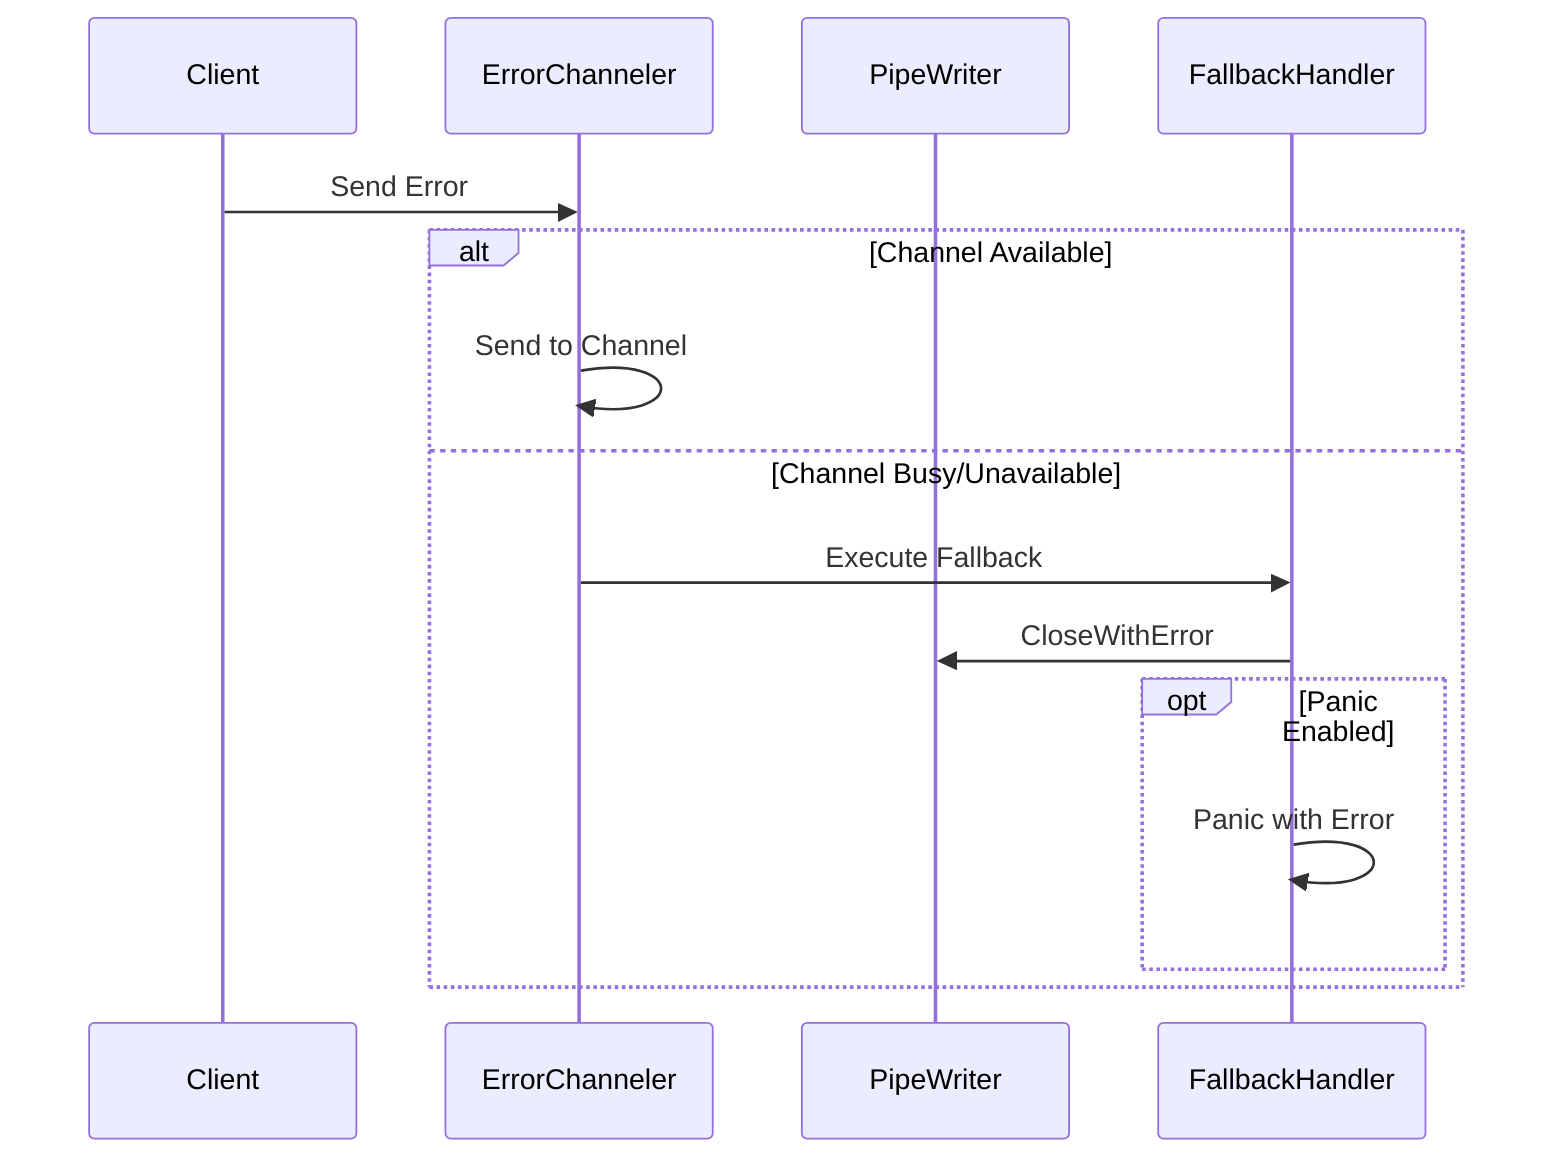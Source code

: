 sequenceDiagram
    participant C as Client
    participant E as ErrorChanneler
    participant P as PipeWriter
    participant F as FallbackHandler
    
    C->>E: Send Error
    
    alt Channel Available
        E->>E: Send to Channel
    else Channel Busy/Unavailable
        E->>F: Execute Fallback
        F->>P: CloseWithError
        opt Panic Enabled
            F->>F: Panic with Error
        end
    end